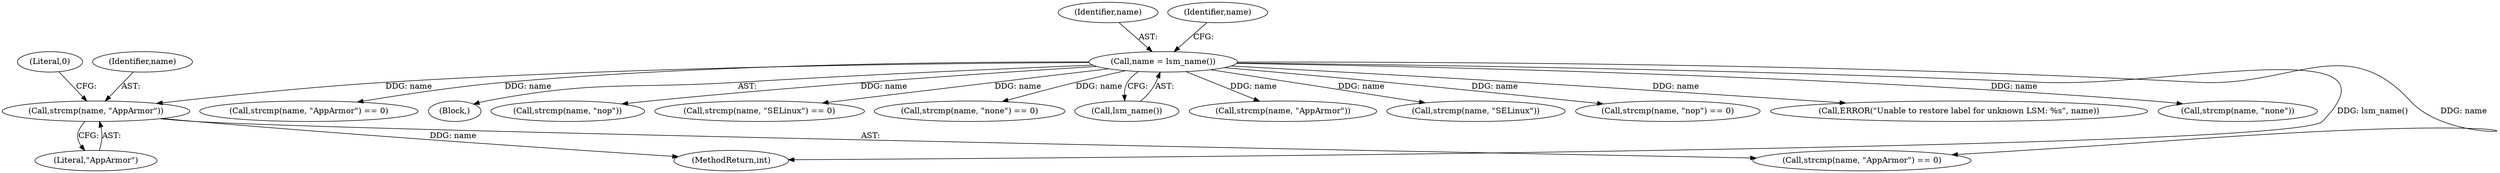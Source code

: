digraph "0_lxc_81f466d05f2a89cb4f122ef7f593ff3f279b165c_0@API" {
"1000139" [label="(Call,strcmp(name, \"AppArmor\"))"];
"1000120" [label="(Call,name = lsm_name())"];
"1000141" [label="(Literal,\"AppArmor\")"];
"1000122" [label="(Call,lsm_name())"];
"1000176" [label="(Call,strcmp(name, \"AppArmor\") == 0)"];
"1000142" [label="(Literal,0)"];
"1000121" [label="(Identifier,name)"];
"1000287" [label="(MethodReturn,int)"];
"1000105" [label="(Block,)"];
"1000125" [label="(Call,strcmp(name, \"nop\"))"];
"1000241" [label="(Call,strcmp(name, \"SELinux\") == 0)"];
"1000139" [label="(Call,strcmp(name, \"AppArmor\"))"];
"1000138" [label="(Call,strcmp(name, \"AppArmor\") == 0)"];
"1000120" [label="(Call,name = lsm_name())"];
"1000131" [label="(Call,strcmp(name, \"none\") == 0)"];
"1000177" [label="(Call,strcmp(name, \"AppArmor\"))"];
"1000242" [label="(Call,strcmp(name, \"SELinux\"))"];
"1000124" [label="(Call,strcmp(name, \"nop\") == 0)"];
"1000126" [label="(Identifier,name)"];
"1000267" [label="(Call,ERROR(\"Unable to restore label for unknown LSM: %s\", name))"];
"1000140" [label="(Identifier,name)"];
"1000132" [label="(Call,strcmp(name, \"none\"))"];
"1000139" -> "1000138"  [label="AST: "];
"1000139" -> "1000141"  [label="CFG: "];
"1000140" -> "1000139"  [label="AST: "];
"1000141" -> "1000139"  [label="AST: "];
"1000142" -> "1000139"  [label="CFG: "];
"1000139" -> "1000287"  [label="DDG: name"];
"1000120" -> "1000139"  [label="DDG: name"];
"1000120" -> "1000105"  [label="AST: "];
"1000120" -> "1000122"  [label="CFG: "];
"1000121" -> "1000120"  [label="AST: "];
"1000122" -> "1000120"  [label="AST: "];
"1000126" -> "1000120"  [label="CFG: "];
"1000120" -> "1000287"  [label="DDG: lsm_name()"];
"1000120" -> "1000124"  [label="DDG: name"];
"1000120" -> "1000125"  [label="DDG: name"];
"1000120" -> "1000131"  [label="DDG: name"];
"1000120" -> "1000132"  [label="DDG: name"];
"1000120" -> "1000138"  [label="DDG: name"];
"1000120" -> "1000176"  [label="DDG: name"];
"1000120" -> "1000177"  [label="DDG: name"];
"1000120" -> "1000241"  [label="DDG: name"];
"1000120" -> "1000242"  [label="DDG: name"];
"1000120" -> "1000267"  [label="DDG: name"];
}
